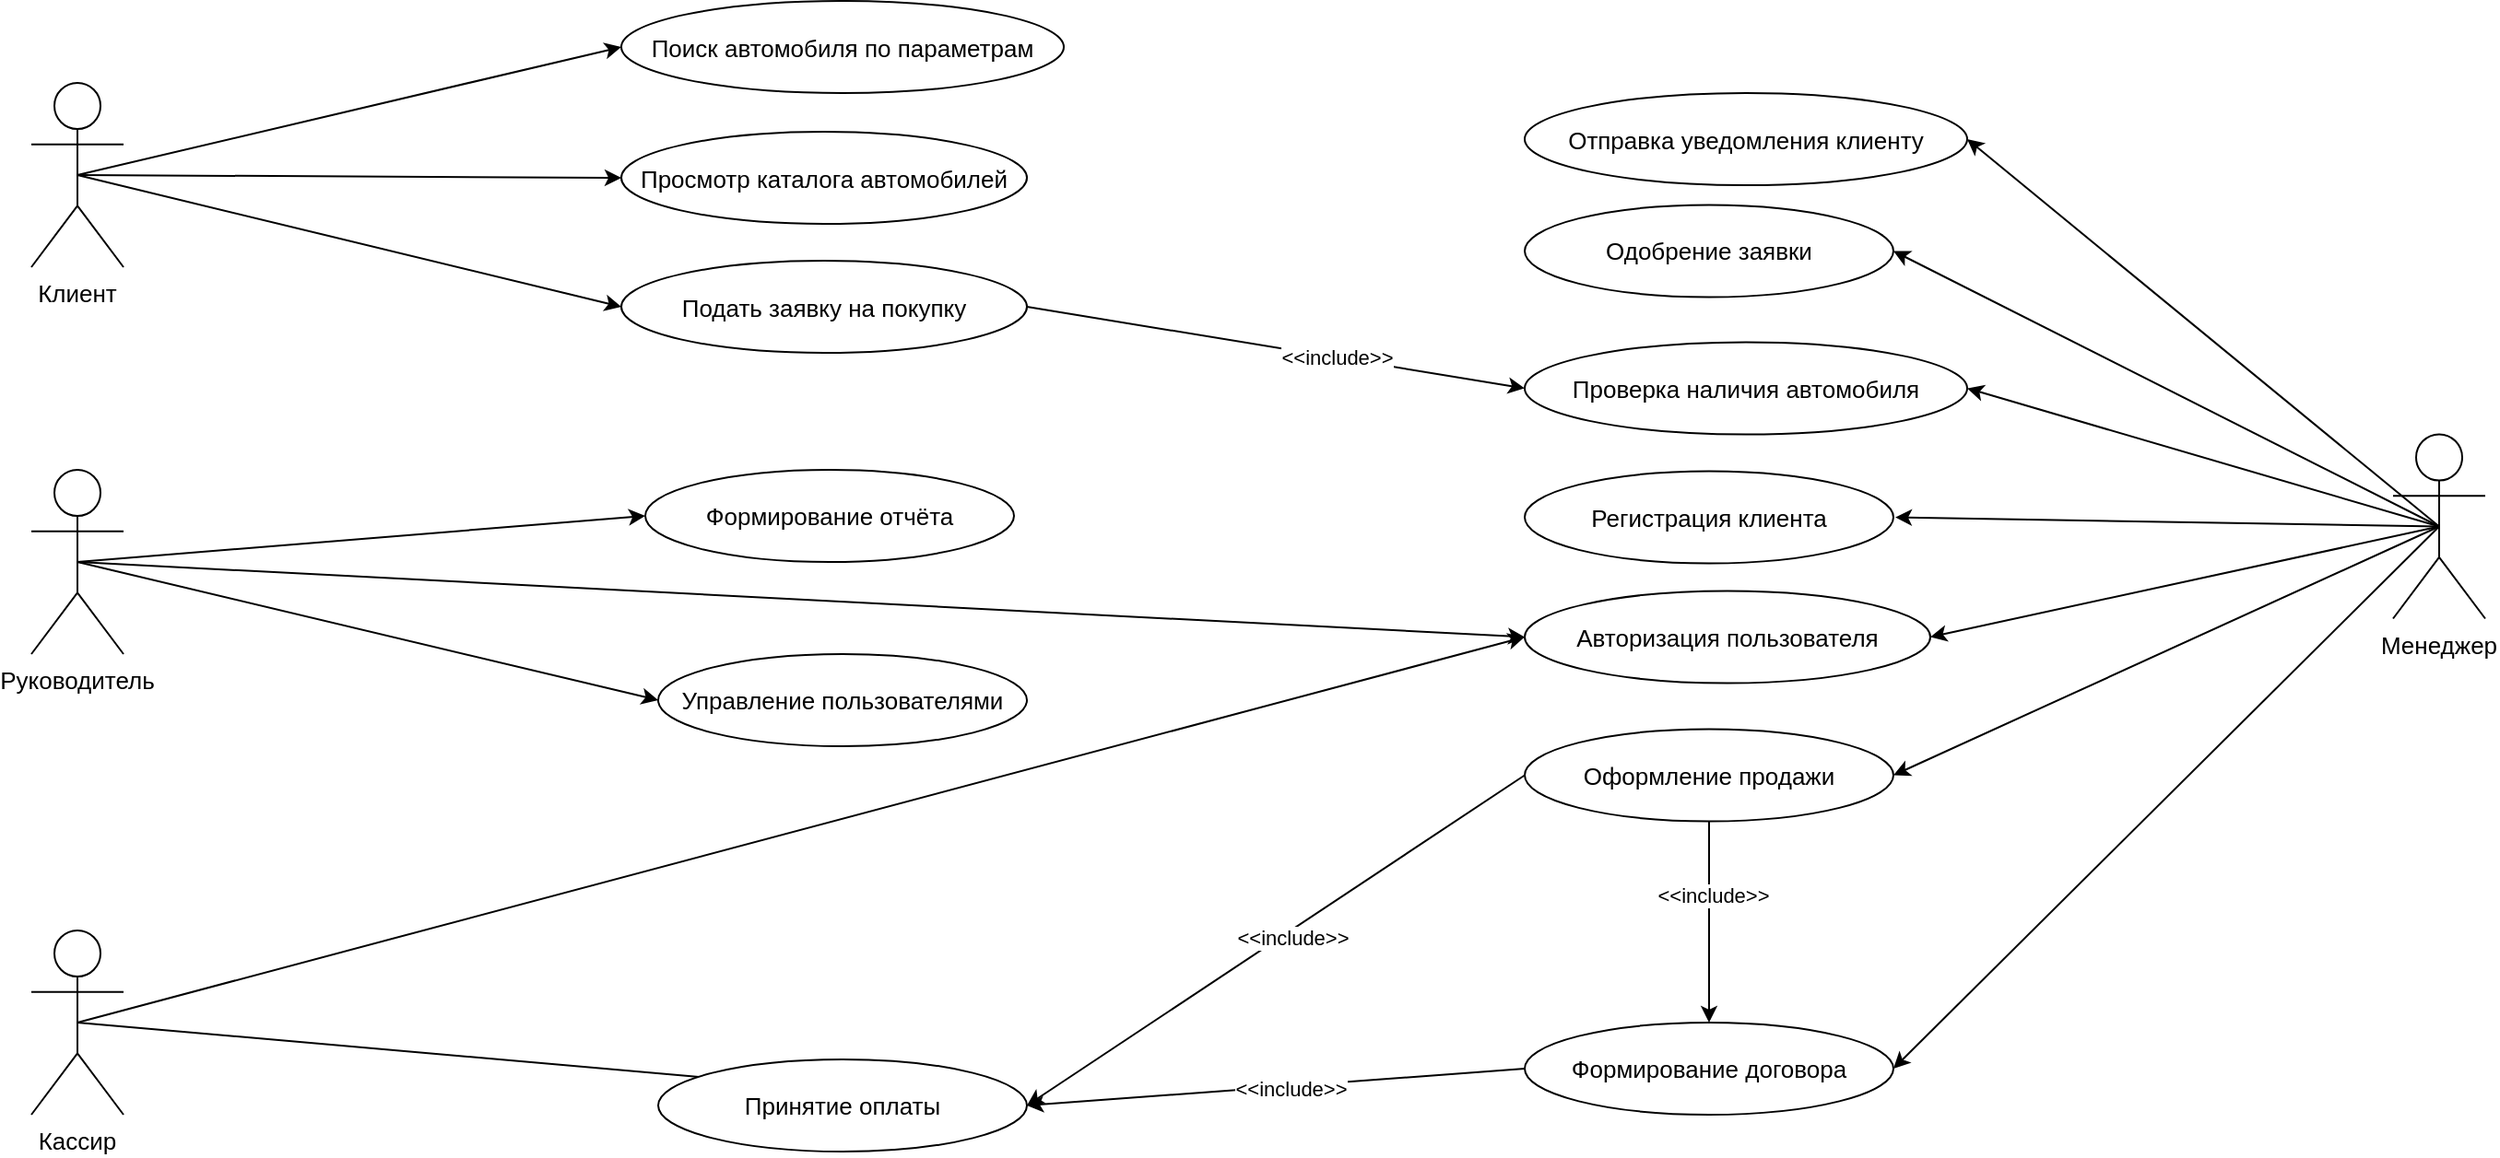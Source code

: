 <mxfile version="28.2.5">
  <diagram name="Use Case Diagram" id="CXxSCiFqctktkJ2AiR7T">
    <mxGraphModel dx="508988" dy="244276" grid="1" gridSize="10" guides="1" tooltips="1" connect="1" arrows="1" fold="1" page="1" pageScale="1" pageWidth="827" pageHeight="1169" math="0" shadow="0">
      <root>
        <mxCell id="0" />
        <mxCell id="1" parent="0" />
        <mxCell id="mjGrvmrm763ulBxMUB2D-100" value="Клиент" style="shape=umlActor;verticalLabelPosition=bottom;verticalAlign=top;fontSize=13;" vertex="1" parent="1">
          <mxGeometry x="-630" y="-1000" width="50" height="100" as="geometry" />
        </mxCell>
        <mxCell id="mjGrvmrm763ulBxMUB2D-102" value="Кассир" style="shape=umlActor;verticalLabelPosition=bottom;verticalAlign=top;fontSize=13;" vertex="1" parent="1">
          <mxGeometry x="-630" y="-540" width="50" height="100" as="geometry" />
        </mxCell>
        <mxCell id="mjGrvmrm763ulBxMUB2D-103" value="Руководитель" style="shape=umlActor;verticalLabelPosition=bottom;verticalAlign=top;fontSize=13;" vertex="1" parent="1">
          <mxGeometry x="-630" y="-790" width="50" height="100" as="geometry" />
        </mxCell>
        <mxCell id="mjGrvmrm763ulBxMUB2D-104" style="endArrow=none;strokeWidth=1.2;" edge="1" parent="1" source="mjGrvmrm763ulBxMUB2D-100" target="mjGrvmrm763ulBxMUB2D-89" />
        <mxCell id="mjGrvmrm763ulBxMUB2D-105" style="endArrow=none;strokeWidth=1.2;" edge="1" parent="1" source="mjGrvmrm763ulBxMUB2D-100" target="mjGrvmrm763ulBxMUB2D-90" />
        <mxCell id="mjGrvmrm763ulBxMUB2D-106" style="endArrow=none;strokeWidth=1.2;" edge="1" parent="1" source="mjGrvmrm763ulBxMUB2D-100" target="mjGrvmrm763ulBxMUB2D-92" />
        <mxCell id="mjGrvmrm763ulBxMUB2D-107" style="endArrow=none;strokeWidth=1.2;" edge="1" parent="1" source="mjGrvmrm763ulBxMUB2D-101" target="mjGrvmrm763ulBxMUB2D-87" />
        <mxCell id="mjGrvmrm763ulBxMUB2D-108" style="endArrow=none;strokeWidth=1.2;" edge="1" parent="1" source="mjGrvmrm763ulBxMUB2D-101" target="mjGrvmrm763ulBxMUB2D-88" />
        <mxCell id="mjGrvmrm763ulBxMUB2D-109" style="endArrow=none;strokeWidth=1.2;" edge="1" parent="1" source="mjGrvmrm763ulBxMUB2D-101" target="mjGrvmrm763ulBxMUB2D-91" />
        <mxCell id="mjGrvmrm763ulBxMUB2D-110" style="endArrow=none;strokeWidth=1.2;" edge="1" parent="1" source="mjGrvmrm763ulBxMUB2D-101" target="mjGrvmrm763ulBxMUB2D-93" />
        <mxCell id="mjGrvmrm763ulBxMUB2D-111" style="endArrow=none;strokeWidth=1.2;" edge="1" parent="1" source="mjGrvmrm763ulBxMUB2D-101" target="mjGrvmrm763ulBxMUB2D-94" />
        <mxCell id="mjGrvmrm763ulBxMUB2D-112" style="endArrow=none;strokeWidth=1.2;" edge="1" parent="1" source="mjGrvmrm763ulBxMUB2D-101" target="mjGrvmrm763ulBxMUB2D-96" />
        <mxCell id="mjGrvmrm763ulBxMUB2D-113" style="endArrow=none;strokeWidth=1.2;" edge="1" parent="1" source="mjGrvmrm763ulBxMUB2D-102" target="mjGrvmrm763ulBxMUB2D-95" />
        <mxCell id="mjGrvmrm763ulBxMUB2D-114" style="endArrow=none;strokeWidth=1.2;" edge="1" parent="1" source="mjGrvmrm763ulBxMUB2D-103" target="mjGrvmrm763ulBxMUB2D-97" />
        <mxCell id="mjGrvmrm763ulBxMUB2D-115" style="endArrow=none;strokeWidth=1.2;" edge="1" parent="1" source="mjGrvmrm763ulBxMUB2D-103" target="mjGrvmrm763ulBxMUB2D-98" />
        <mxCell id="mjGrvmrm763ulBxMUB2D-117" value="" style="endArrow=classic;html=1;rounded=0;exitX=0.5;exitY=0.5;exitDx=0;exitDy=0;exitPerimeter=0;entryX=0;entryY=0.5;entryDx=0;entryDy=0;" edge="1" parent="1" source="mjGrvmrm763ulBxMUB2D-100" target="mjGrvmrm763ulBxMUB2D-92">
          <mxGeometry width="50" height="50" relative="1" as="geometry">
            <mxPoint x="-150" y="-670" as="sourcePoint" />
            <mxPoint x="-100" y="-720" as="targetPoint" />
          </mxGeometry>
        </mxCell>
        <mxCell id="mjGrvmrm763ulBxMUB2D-118" value="" style="endArrow=classic;html=1;rounded=0;exitX=0.5;exitY=0.5;exitDx=0;exitDy=0;exitPerimeter=0;entryX=0;entryY=0.5;entryDx=0;entryDy=0;" edge="1" parent="1" source="mjGrvmrm763ulBxMUB2D-100" target="mjGrvmrm763ulBxMUB2D-89">
          <mxGeometry width="50" height="50" relative="1" as="geometry">
            <mxPoint x="-110" y="-740" as="sourcePoint" />
            <mxPoint x="-60" y="-790" as="targetPoint" />
          </mxGeometry>
        </mxCell>
        <mxCell id="mjGrvmrm763ulBxMUB2D-119" value="" style="endArrow=classic;html=1;rounded=0;exitX=0.5;exitY=0.5;exitDx=0;exitDy=0;exitPerimeter=0;entryX=0;entryY=0.5;entryDx=0;entryDy=0;" edge="1" parent="1" source="mjGrvmrm763ulBxMUB2D-100" target="mjGrvmrm763ulBxMUB2D-90">
          <mxGeometry width="50" height="50" relative="1" as="geometry">
            <mxPoint x="-210" y="-740" as="sourcePoint" />
            <mxPoint x="-160" y="-790" as="targetPoint" />
          </mxGeometry>
        </mxCell>
        <mxCell id="mjGrvmrm763ulBxMUB2D-128" value="" style="endArrow=classic;html=1;rounded=0;exitX=0.5;exitY=0.5;exitDx=0;exitDy=0;exitPerimeter=0;entryX=0;entryY=0.5;entryDx=0;entryDy=0;" edge="1" parent="1" source="mjGrvmrm763ulBxMUB2D-102" target="mjGrvmrm763ulBxMUB2D-87">
          <mxGeometry width="50" height="50" relative="1" as="geometry">
            <mxPoint x="1000" y="-410" as="sourcePoint" />
            <mxPoint x="1050" y="-460" as="targetPoint" />
          </mxGeometry>
        </mxCell>
        <mxCell id="mjGrvmrm763ulBxMUB2D-129" value="" style="endArrow=classic;html=1;rounded=0;entryX=1;entryY=0.5;entryDx=0;entryDy=0;exitX=0.5;exitY=0.5;exitDx=0;exitDy=0;exitPerimeter=0;" edge="1" parent="1" source="mjGrvmrm763ulBxMUB2D-102" target="mjGrvmrm763ulBxMUB2D-95">
          <mxGeometry width="50" height="50" relative="1" as="geometry">
            <mxPoint x="-610" y="-145.25" as="sourcePoint" />
            <mxPoint x="-560" y="-195.25" as="targetPoint" />
          </mxGeometry>
        </mxCell>
        <mxCell id="mjGrvmrm763ulBxMUB2D-130" value="" style="endArrow=classic;html=1;rounded=0;entryX=0;entryY=0.5;entryDx=0;entryDy=0;exitX=0.5;exitY=0.5;exitDx=0;exitDy=0;exitPerimeter=0;" edge="1" parent="1" source="mjGrvmrm763ulBxMUB2D-103" target="mjGrvmrm763ulBxMUB2D-98">
          <mxGeometry width="50" height="50" relative="1" as="geometry">
            <mxPoint x="-1010" y="-516" as="sourcePoint" />
            <mxPoint x="-960" y="-566" as="targetPoint" />
          </mxGeometry>
        </mxCell>
        <mxCell id="mjGrvmrm763ulBxMUB2D-131" value="" style="endArrow=classic;html=1;rounded=0;exitX=0.5;exitY=0.5;exitDx=0;exitDy=0;exitPerimeter=0;entryX=0;entryY=0.5;entryDx=0;entryDy=0;" edge="1" parent="1" source="mjGrvmrm763ulBxMUB2D-103" target="mjGrvmrm763ulBxMUB2D-87">
          <mxGeometry width="50" height="50" relative="1" as="geometry">
            <mxPoint x="690" y="-570" as="sourcePoint" />
            <mxPoint x="740" y="-620" as="targetPoint" />
          </mxGeometry>
        </mxCell>
        <mxCell id="mjGrvmrm763ulBxMUB2D-132" value="" style="endArrow=classic;html=1;rounded=0;exitX=0.5;exitY=0.5;exitDx=0;exitDy=0;exitPerimeter=0;entryX=0;entryY=0.5;entryDx=0;entryDy=0;" edge="1" parent="1" source="mjGrvmrm763ulBxMUB2D-103" target="mjGrvmrm763ulBxMUB2D-97">
          <mxGeometry width="50" height="50" relative="1" as="geometry">
            <mxPoint x="-1070" y="-716" as="sourcePoint" />
            <mxPoint x="-1020" y="-766" as="targetPoint" />
          </mxGeometry>
        </mxCell>
        <mxCell id="mjGrvmrm763ulBxMUB2D-87" value="Авторизация пользователя" style="ellipse;whiteSpace=wrap;fontSize=13;direction=east;flipH=1;flipV=0;" vertex="1" parent="1">
          <mxGeometry x="180" y="-724.25" width="220" height="50" as="geometry" />
        </mxCell>
        <mxCell id="mjGrvmrm763ulBxMUB2D-88" value="Регистрация клиента" style="ellipse;whiteSpace=wrap;fontSize=13;direction=east;flipH=1;flipV=0;" vertex="1" parent="1">
          <mxGeometry x="180" y="-789.25" width="200" height="50" as="geometry" />
        </mxCell>
        <mxCell id="mjGrvmrm763ulBxMUB2D-91" value="Проверка наличия автомобиля" style="ellipse;whiteSpace=wrap;fontSize=13;direction=east;flipH=1;flipV=0;" vertex="1" parent="1">
          <mxGeometry x="180" y="-859.25" width="240" height="50" as="geometry" />
        </mxCell>
        <mxCell id="mjGrvmrm763ulBxMUB2D-93" value="Одобрение заявки" style="ellipse;whiteSpace=wrap;fontSize=13;direction=east;flipH=1;flipV=0;" vertex="1" parent="1">
          <mxGeometry x="180" y="-933.75" width="200" height="50" as="geometry" />
        </mxCell>
        <mxCell id="mjGrvmrm763ulBxMUB2D-94" value="Оформление продажи" style="ellipse;whiteSpace=wrap;fontSize=13;direction=east;flipH=1;flipV=0;" vertex="1" parent="1">
          <mxGeometry x="180" y="-649.25" width="200" height="50" as="geometry" />
        </mxCell>
        <mxCell id="mjGrvmrm763ulBxMUB2D-96" value="Формирование договора" style="ellipse;whiteSpace=wrap;fontSize=13;direction=east;flipH=1;flipV=0;" vertex="1" parent="1">
          <mxGeometry x="180" y="-490" width="200" height="50" as="geometry" />
        </mxCell>
        <mxCell id="mjGrvmrm763ulBxMUB2D-99" value="Отправка уведомления клиенту" style="ellipse;whiteSpace=wrap;fontSize=13;direction=east;flipH=1;flipV=0;" vertex="1" parent="1">
          <mxGeometry x="180" y="-994.5" width="240" height="50" as="geometry" />
        </mxCell>
        <mxCell id="mjGrvmrm763ulBxMUB2D-101" value="Менеджер" style="shape=umlActor;verticalLabelPosition=bottom;verticalAlign=top;fontSize=13;direction=east;flipH=1;flipV=0;" vertex="1" parent="1">
          <mxGeometry x="651" y="-809.25" width="50" height="100" as="geometry" />
        </mxCell>
        <mxCell id="mjGrvmrm763ulBxMUB2D-121" value="" style="endArrow=classic;html=1;rounded=0;exitX=0.5;exitY=0.5;exitDx=0;exitDy=0;exitPerimeter=0;entryX=1;entryY=0.5;entryDx=0;entryDy=0;" edge="1" parent="1" source="mjGrvmrm763ulBxMUB2D-101" target="mjGrvmrm763ulBxMUB2D-87">
          <mxGeometry width="50" height="50" relative="1" as="geometry">
            <mxPoint x="75.0" y="-664.5" as="sourcePoint" />
            <mxPoint x="401" y="-694.25" as="targetPoint" />
          </mxGeometry>
        </mxCell>
        <mxCell id="mjGrvmrm763ulBxMUB2D-122" value="" style="endArrow=classic;html=1;rounded=0;exitX=0.5;exitY=0.5;exitDx=0;exitDy=0;exitPerimeter=0;" edge="1" parent="1" source="mjGrvmrm763ulBxMUB2D-101">
          <mxGeometry width="50" height="50" relative="1" as="geometry">
            <mxPoint x="85.0" y="-694.5" as="sourcePoint" />
            <mxPoint x="381" y="-764.25" as="targetPoint" />
          </mxGeometry>
        </mxCell>
        <mxCell id="mjGrvmrm763ulBxMUB2D-123" value="" style="endArrow=classic;html=1;rounded=0;exitX=0.5;exitY=0.5;exitDx=0;exitDy=0;entryX=1;entryY=0.5;entryDx=0;entryDy=0;exitPerimeter=0;" edge="1" parent="1" source="mjGrvmrm763ulBxMUB2D-101" target="mjGrvmrm763ulBxMUB2D-91">
          <mxGeometry width="50" height="50" relative="1" as="geometry">
            <mxPoint x="75.0" y="-694.5" as="sourcePoint" />
            <mxPoint x="25.0" y="-744.5" as="targetPoint" />
          </mxGeometry>
        </mxCell>
        <mxCell id="mjGrvmrm763ulBxMUB2D-124" value="" style="endArrow=classic;html=1;rounded=0;exitX=0.5;exitY=0.5;exitDx=0;exitDy=0;entryX=1;entryY=0.5;entryDx=0;entryDy=0;exitPerimeter=0;" edge="1" parent="1" source="mjGrvmrm763ulBxMUB2D-101" target="mjGrvmrm763ulBxMUB2D-94">
          <mxGeometry width="50" height="50" relative="1" as="geometry">
            <mxPoint x="35.0" y="-514.5" as="sourcePoint" />
            <mxPoint x="-15.0" y="-564.5" as="targetPoint" />
          </mxGeometry>
        </mxCell>
        <mxCell id="mjGrvmrm763ulBxMUB2D-125" value="" style="endArrow=classic;html=1;rounded=0;exitX=0.5;exitY=0.5;exitDx=0;exitDy=0;entryX=1;entryY=0.5;entryDx=0;entryDy=0;exitPerimeter=0;" edge="1" parent="1" source="mjGrvmrm763ulBxMUB2D-101" target="mjGrvmrm763ulBxMUB2D-93">
          <mxGeometry width="50" height="50" relative="1" as="geometry">
            <mxPoint x="45.0" y="-544.5" as="sourcePoint" />
            <mxPoint x="-5.0" y="-594.5" as="targetPoint" />
          </mxGeometry>
        </mxCell>
        <mxCell id="mjGrvmrm763ulBxMUB2D-126" value="" style="endArrow=classic;html=1;rounded=0;exitX=0.5;exitY=0.5;exitDx=0;exitDy=0;entryX=1;entryY=0.5;entryDx=0;entryDy=0;exitPerimeter=0;" edge="1" parent="1" source="mjGrvmrm763ulBxMUB2D-101" target="mjGrvmrm763ulBxMUB2D-96">
          <mxGeometry width="50" height="50" relative="1" as="geometry">
            <mxPoint x="115.0" y="-544.5" as="sourcePoint" />
            <mxPoint x="65.0" y="-594.5" as="targetPoint" />
          </mxGeometry>
        </mxCell>
        <mxCell id="mjGrvmrm763ulBxMUB2D-133" value="" style="endArrow=classic;html=1;rounded=0;exitX=0.5;exitY=0.5;exitDx=0;exitDy=0;entryX=1;entryY=0.5;entryDx=0;entryDy=0;exitPerimeter=0;" edge="1" parent="1" source="mjGrvmrm763ulBxMUB2D-101" target="mjGrvmrm763ulBxMUB2D-99">
          <mxGeometry width="50" height="50" relative="1" as="geometry">
            <mxPoint x="115.0" y="-734.5" as="sourcePoint" />
            <mxPoint x="65.0" y="-784.5" as="targetPoint" />
          </mxGeometry>
        </mxCell>
        <mxCell id="mjGrvmrm763ulBxMUB2D-89" value="Просмотр каталога автомобилей" style="ellipse;whiteSpace=wrap;fontSize=13;" vertex="1" parent="1">
          <mxGeometry x="-310" y="-973.5" width="220" height="50" as="geometry" />
        </mxCell>
        <mxCell id="mjGrvmrm763ulBxMUB2D-90" value="Поиск автомобиля по параметрам" style="ellipse;whiteSpace=wrap;fontSize=13;" vertex="1" parent="1">
          <mxGeometry x="-310" y="-1044.5" width="240" height="50" as="geometry" />
        </mxCell>
        <mxCell id="mjGrvmrm763ulBxMUB2D-92" value="Подать заявку на покупку" style="ellipse;whiteSpace=wrap;fontSize=13;" vertex="1" parent="1">
          <mxGeometry x="-310" y="-903.5" width="220" height="50" as="geometry" />
        </mxCell>
        <mxCell id="mjGrvmrm763ulBxMUB2D-97" value="Формирование отчёта" style="ellipse;whiteSpace=wrap;fontSize=13;" vertex="1" parent="1">
          <mxGeometry x="-297" y="-790" width="200" height="50" as="geometry" />
        </mxCell>
        <mxCell id="mjGrvmrm763ulBxMUB2D-98" value="Управление пользователями" style="ellipse;whiteSpace=wrap;fontSize=13;" vertex="1" parent="1">
          <mxGeometry x="-290" y="-690" width="200" height="50" as="geometry" />
        </mxCell>
        <mxCell id="mjGrvmrm763ulBxMUB2D-95" value="Принятие оплаты" style="ellipse;whiteSpace=wrap;fontSize=13;" vertex="1" parent="1">
          <mxGeometry x="-290" y="-470" width="200" height="50" as="geometry" />
        </mxCell>
        <mxCell id="mjGrvmrm763ulBxMUB2D-136" value="" style="endArrow=classic;html=1;rounded=0;exitX=1;exitY=0.5;exitDx=0;exitDy=0;entryX=0;entryY=0.5;entryDx=0;entryDy=0;" edge="1" parent="1" source="mjGrvmrm763ulBxMUB2D-92" target="mjGrvmrm763ulBxMUB2D-91">
          <mxGeometry width="50" height="50" relative="1" as="geometry">
            <mxPoint x="10" y="-900" as="sourcePoint" />
            <mxPoint x="60" y="-950" as="targetPoint" />
          </mxGeometry>
        </mxCell>
        <mxCell id="mjGrvmrm763ulBxMUB2D-137" value="&amp;lt;&amp;lt;include&amp;gt;&amp;gt;" style="edgeLabel;html=1;align=center;verticalAlign=middle;resizable=0;points=[];" vertex="1" connectable="0" parent="mjGrvmrm763ulBxMUB2D-136">
          <mxGeometry x="0.248" relative="1" as="geometry">
            <mxPoint x="-1" as="offset" />
          </mxGeometry>
        </mxCell>
        <mxCell id="mjGrvmrm763ulBxMUB2D-138" value="" style="endArrow=classic;html=1;rounded=0;exitX=0;exitY=0.5;exitDx=0;exitDy=0;entryX=1;entryY=0.5;entryDx=0;entryDy=0;" edge="1" parent="1" source="mjGrvmrm763ulBxMUB2D-94" target="mjGrvmrm763ulBxMUB2D-95">
          <mxGeometry width="50" height="50" relative="1" as="geometry">
            <mxPoint x="-40" y="-540" as="sourcePoint" />
            <mxPoint x="10" y="-590" as="targetPoint" />
          </mxGeometry>
        </mxCell>
        <mxCell id="mjGrvmrm763ulBxMUB2D-139" value="&amp;lt;&amp;lt;include&amp;gt;&amp;gt;" style="edgeLabel;html=1;align=center;verticalAlign=middle;resizable=0;points=[];" vertex="1" connectable="0" parent="mjGrvmrm763ulBxMUB2D-138">
          <mxGeometry x="-0.049" y="3" relative="1" as="geometry">
            <mxPoint as="offset" />
          </mxGeometry>
        </mxCell>
        <mxCell id="mjGrvmrm763ulBxMUB2D-140" value="" style="endArrow=classic;html=1;rounded=0;exitX=0.5;exitY=1;exitDx=0;exitDy=0;entryX=0.5;entryY=0;entryDx=0;entryDy=0;" edge="1" parent="1" source="mjGrvmrm763ulBxMUB2D-94" target="mjGrvmrm763ulBxMUB2D-96">
          <mxGeometry width="50" height="50" relative="1" as="geometry">
            <mxPoint x="250" y="-520" as="sourcePoint" />
            <mxPoint x="300" y="-570" as="targetPoint" />
          </mxGeometry>
        </mxCell>
        <mxCell id="mjGrvmrm763ulBxMUB2D-141" value="&amp;lt;&amp;lt;include&amp;gt;&amp;gt;" style="edgeLabel;html=1;align=center;verticalAlign=middle;resizable=0;points=[];" vertex="1" connectable="0" parent="mjGrvmrm763ulBxMUB2D-140">
          <mxGeometry x="-0.284" y="2" relative="1" as="geometry">
            <mxPoint y="1" as="offset" />
          </mxGeometry>
        </mxCell>
        <mxCell id="mjGrvmrm763ulBxMUB2D-142" value="" style="endArrow=classic;html=1;rounded=0;exitX=0;exitY=0.5;exitDx=0;exitDy=0;entryX=1;entryY=0.5;entryDx=0;entryDy=0;" edge="1" parent="1" source="mjGrvmrm763ulBxMUB2D-96" target="mjGrvmrm763ulBxMUB2D-95">
          <mxGeometry width="50" height="50" relative="1" as="geometry">
            <mxPoint x="20" y="-420" as="sourcePoint" />
            <mxPoint x="70" y="-470" as="targetPoint" />
          </mxGeometry>
        </mxCell>
        <mxCell id="mjGrvmrm763ulBxMUB2D-143" value="&amp;lt;&amp;lt;include&amp;gt;&amp;gt;" style="edgeLabel;html=1;align=center;verticalAlign=middle;resizable=0;points=[];" vertex="1" connectable="0" parent="mjGrvmrm763ulBxMUB2D-142">
          <mxGeometry x="-0.066" y="1" relative="1" as="geometry">
            <mxPoint x="-1" as="offset" />
          </mxGeometry>
        </mxCell>
      </root>
    </mxGraphModel>
  </diagram>
</mxfile>
